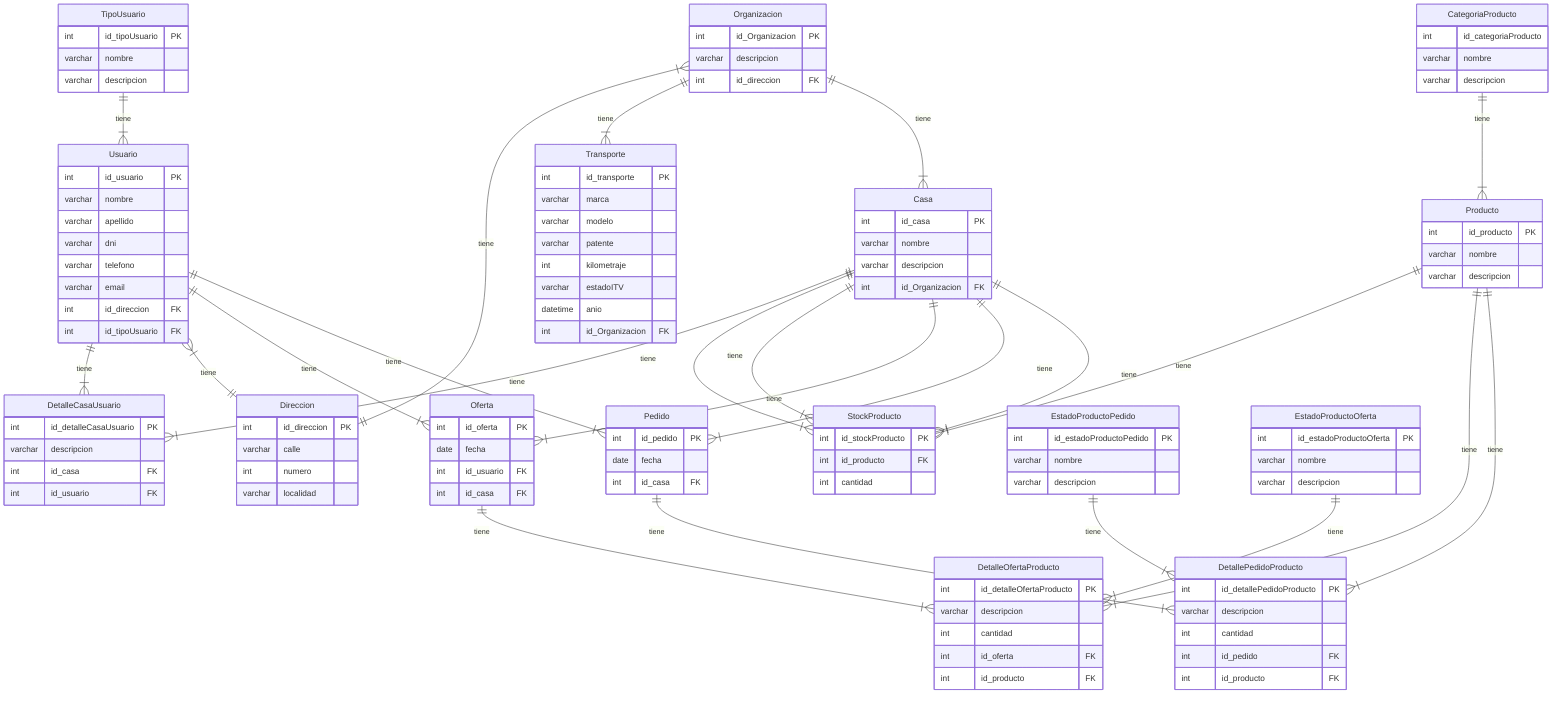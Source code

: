 erDiagram

    Direccion{
        int id_direccion PK
        varchar calle
        int numero
        varchar localidad  
    }
    Organizacion{
        int id_Organizacion PK
        varchar descripcion
        int id_direccion FK
    }
    TipoUsuario{
        int id_tipoUsuario PK
        varchar nombre
        varchar descripcion
    }
    Usuario{
        int id_usuario PK
        varchar nombre
        varchar apellido
        varchar dni
        varchar telefono
        varchar email
        int id_direccion FK
        int id_tipoUsuario FK
    }
    Casa{
        int id_casa PK
        varchar nombre
        varchar descripcion
        int id_Organizacion FK
    }
    DetalleCasaUsuario{
        int id_detalleCasaUsuario PK
        varchar descripcion
        int id_casa FK
        int id_usuario FK
    }
    StockProducto{
        int id_stockProducto PK
        int id_producto FK
        int cantidad
    }
    CategoriaProducto{
        int id_categoriaProducto
        varchar nombre
        varchar descripcion
    }
    Producto{
        int id_producto PK
        varchar nombre
        varchar descripcion
    }
    Pedido{
        int id_pedido PK
        date fecha
        int id_casa FK
    }
    Oferta{
        int id_oferta PK
        date fecha
        int id_usuario FK
        int id_casa FK
    }
    DetallePedidoProducto{
        int id_detallePedidoProducto PK
        varchar descripcion
        int cantidad
        int id_pedido FK
        int id_producto FK
    }
    DetalleOfertaProducto{
        int id_detalleOfertaProducto PK
        varchar descripcion
        int cantidad
        int id_oferta FK
        int id_producto FK
    }
    EstadoProductoPedido{
        int id_estadoProductoPedido PK
        varchar nombre
        varchar descripcion
    }
    EstadoProductoOferta{
        int id_estadoProductoOferta PK
        varchar nombre
        varchar descripcion
    }
    Transporte{
        int id_transporte PK
        varchar marca
        varchar modelo
        varchar patente
        int kilometraje
        varchar estadoITV
        datetime anio
        int id_Organizacion FK
    }

Organizacion ||--|{ Casa : "tiene"
Organizacion ||--|{ Transporte : "tiene"
Organizacion }|--|| Direccion : "tiene"
Casa ||--|{ StockProducto : "tiene"

TipoUsuario ||--|{ Usuario : "tiene"
Usuario ||--|{ Pedido : "tiene"
Usuario ||--|{ Oferta : "tiene"
Usuario }|--|| Direccion : "tiene"

Casa ||--|{ Pedido : "tiene"
Casa ||--|{ Oferta : "tiene"
Casa ||--|{ StockProducto : "tiene"
Casa ||--|{ StockProducto : "tiene"

Casa ||--|{ DetalleCasaUsuario : "tiene"
Usuario ||--|{ DetalleCasaUsuario : "tiene"

Pedido ||--|{ DetallePedidoProducto : "tiene"
Oferta ||--|{ DetalleOfertaProducto : "tiene"
EstadoProductoPedido ||--|{ DetallePedidoProducto : "tiene"
EstadoProductoOferta ||--|{ DetalleOfertaProducto : "tiene"
Producto ||--|{ DetallePedidoProducto : "tiene"
Producto ||--|{ DetalleOfertaProducto : "tiene"

CategoriaProducto ||--|{ Producto : "tiene"

Producto ||--|{ StockProducto : "tiene"